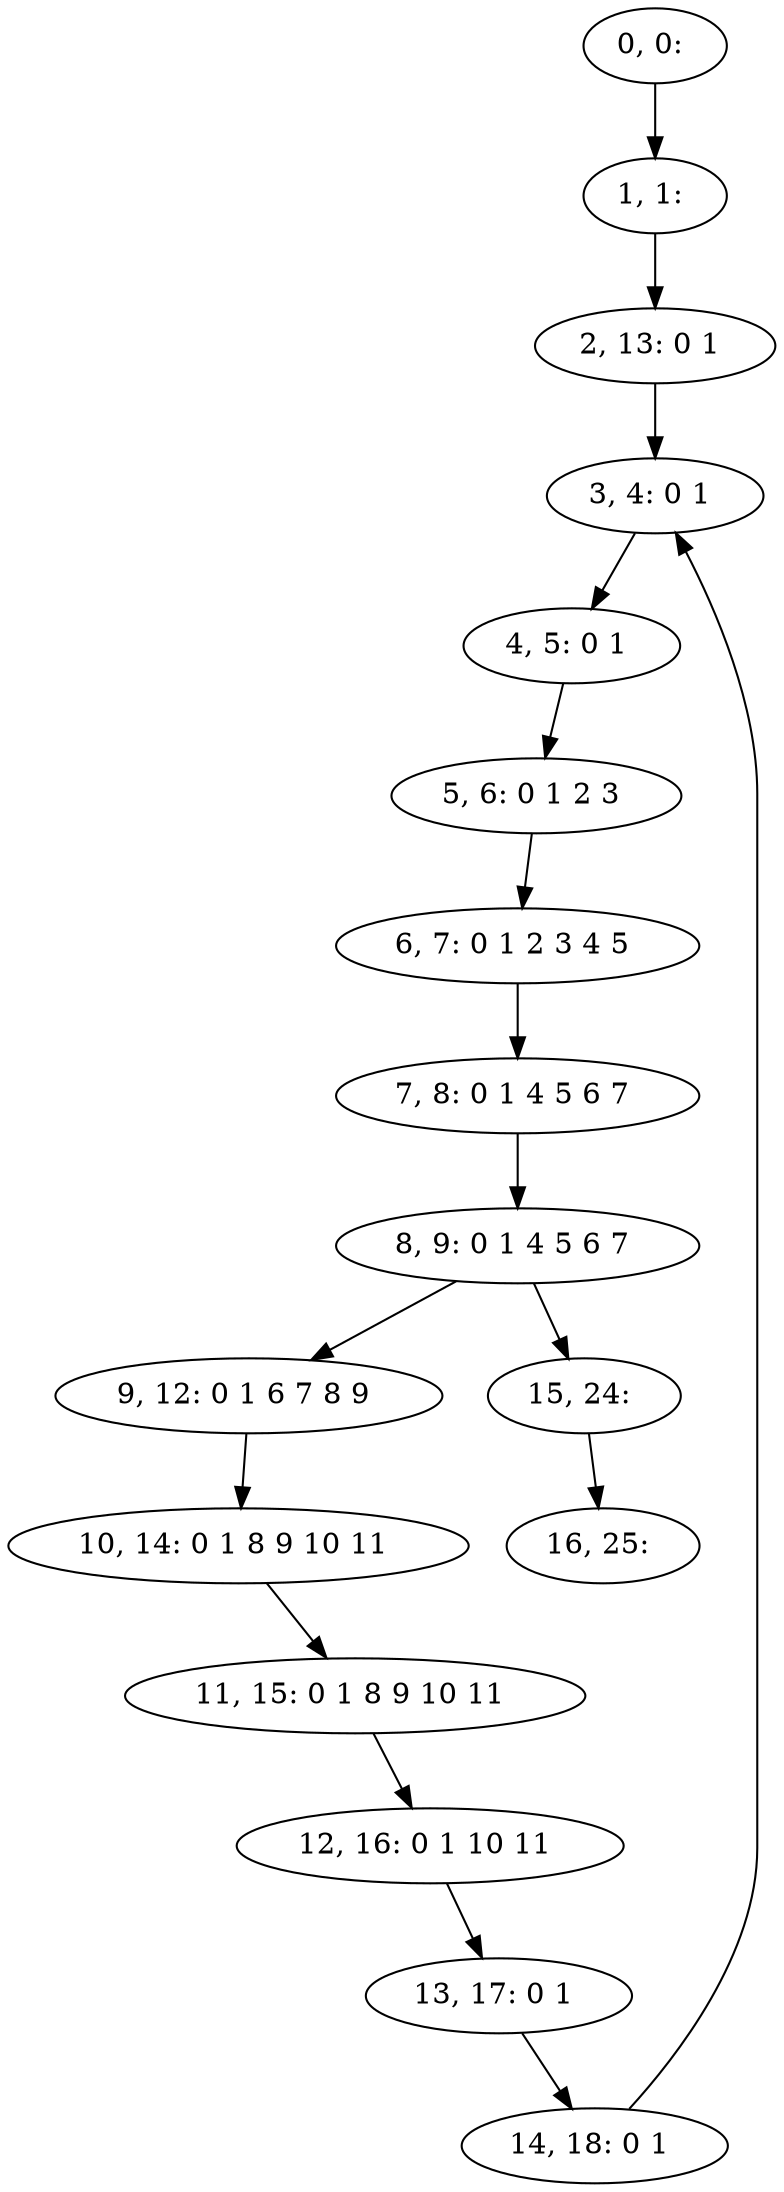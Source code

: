 digraph G {
0[label="0, 0: "];
1[label="1, 1: "];
2[label="2, 13: 0 1 "];
3[label="3, 4: 0 1 "];
4[label="4, 5: 0 1 "];
5[label="5, 6: 0 1 2 3 "];
6[label="6, 7: 0 1 2 3 4 5 "];
7[label="7, 8: 0 1 4 5 6 7 "];
8[label="8, 9: 0 1 4 5 6 7 "];
9[label="9, 12: 0 1 6 7 8 9 "];
10[label="10, 14: 0 1 8 9 10 11 "];
11[label="11, 15: 0 1 8 9 10 11 "];
12[label="12, 16: 0 1 10 11 "];
13[label="13, 17: 0 1 "];
14[label="14, 18: 0 1 "];
15[label="15, 24: "];
16[label="16, 25: "];
0->1 ;
1->2 ;
2->3 ;
3->4 ;
4->5 ;
5->6 ;
6->7 ;
7->8 ;
8->9 ;
8->15 ;
9->10 ;
10->11 ;
11->12 ;
12->13 ;
13->14 ;
14->3 ;
15->16 ;
}
